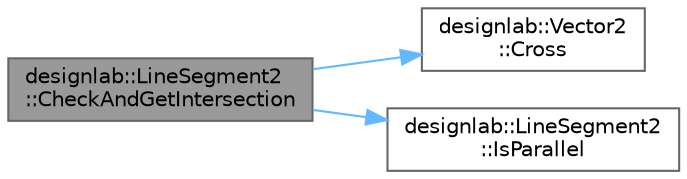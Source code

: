 digraph "designlab::LineSegment2::CheckAndGetIntersection"
{
 // LATEX_PDF_SIZE
  bgcolor="transparent";
  edge [fontname=Helvetica,fontsize=10,labelfontname=Helvetica,labelfontsize=10];
  node [fontname=Helvetica,fontsize=10,shape=box,height=0.2,width=0.4];
  rankdir="LR";
  Node1 [id="Node000001",label="designlab::LineSegment2\l::CheckAndGetIntersection",height=0.2,width=0.4,color="gray40", fillcolor="grey60", style="filled", fontcolor="black",tooltip="他の線分と交点が存在しているかどうか調べ，交点を返す関数"];
  Node1 -> Node2 [id="edge1_Node000001_Node000002",color="steelblue1",style="solid",tooltip=" "];
  Node2 [id="Node000002",label="designlab::Vector2\l::Cross",height=0.2,width=0.4,color="grey40", fillcolor="white", style="filled",URL="$structdesignlab_1_1_vector2.html#ad4dbe99350225f345d3f9dba83480dca",tooltip="このベクトルとotherの外積を返す"];
  Node1 -> Node3 [id="edge2_Node000001_Node000003",color="steelblue1",style="solid",tooltip=" "];
  Node3 [id="Node000003",label="designlab::LineSegment2\l::IsParallel",height=0.2,width=0.4,color="grey40", fillcolor="white", style="filled",URL="$structdesignlab_1_1_line_segment2.html#a8608ddbcf8e71c74186de4fc6420f4ee",tooltip="線分が平行かどうか調べる関数"];
}
